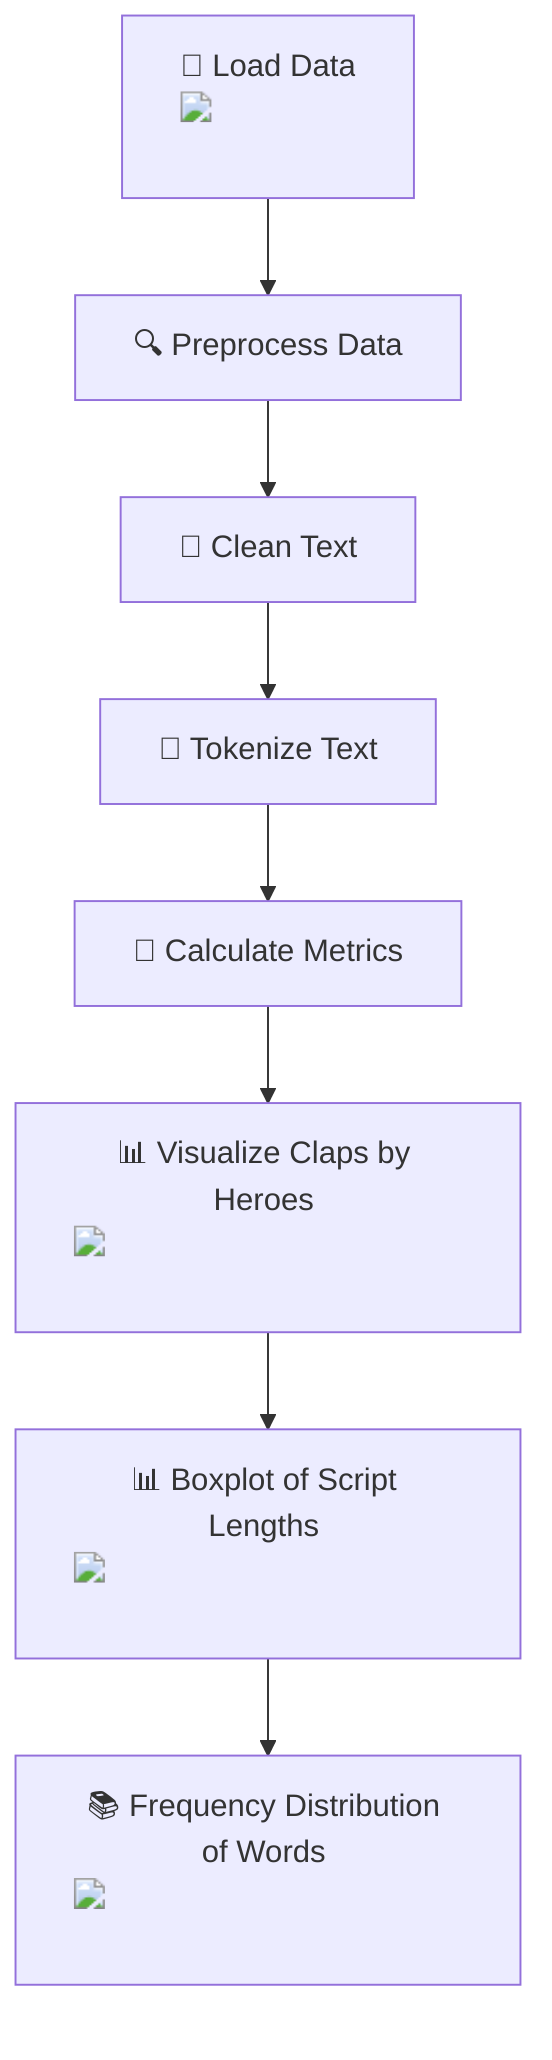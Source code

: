 flowchart TD
    A["📂 Load Data <img src='../input/ctdsmedium-blogs/sb_blog.csv'/> <br/>" ] --> B["🔍 Preprocess Data"]
    B --> C["🧹 Clean Text"]
    C --> D["🔄 Tokenize Text"]
    D --> E["🔢 Calculate Metrics"]
    E --> F["📊 Visualize Claps by Heroes <img src='dummy_plots/barplot_template.svg'/> <br/>"]
    F --> G["📊 Boxplot of Script Lengths <img src='dummy_plots/boxplot_template.svg'/> <br/>"]
    G --> H["📚 Frequency Distribution of Words <img src='dummy_plots/hist_template.svg'/> <br/>"]